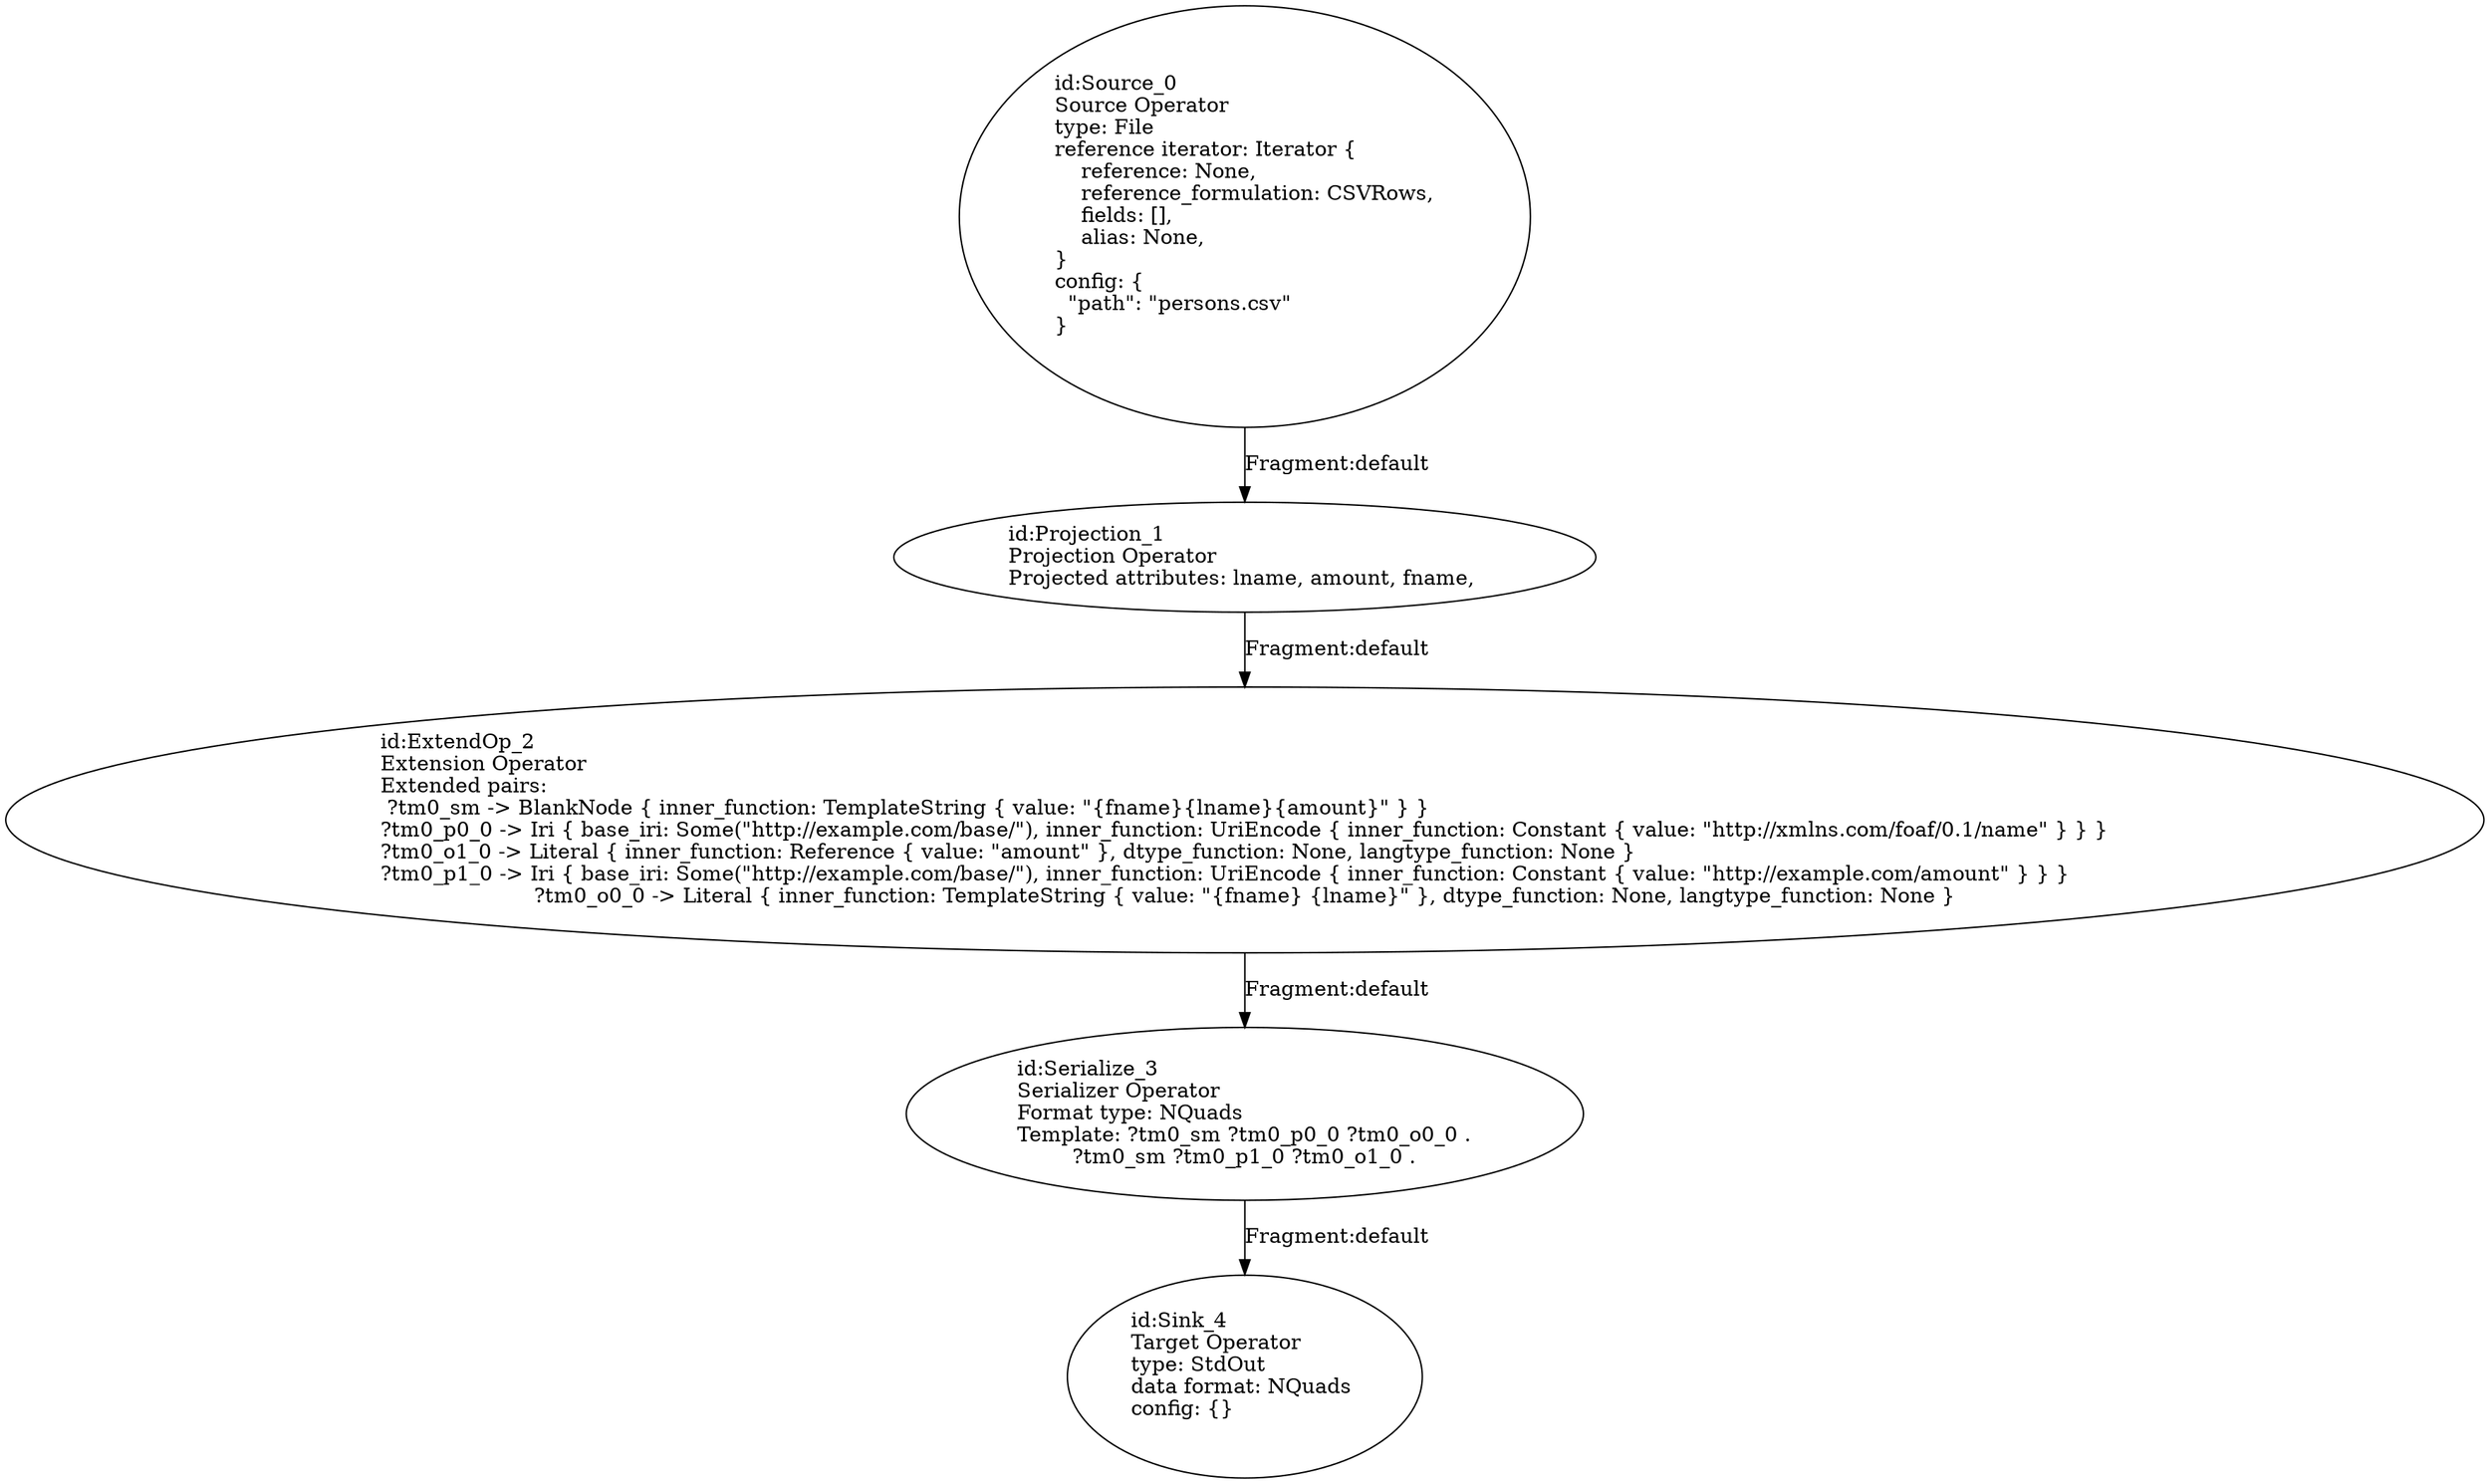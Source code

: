 digraph {
    0 [ label = "id:Source_0 \lSource Operator\ltype: File \lreference iterator: Iterator {\l    reference: None,\l    reference_formulation: CSVRows,\l    fields: [],\l    alias: None,\l} \lconfig: {\l  \"path\": \"persons.csv\"\l}\l             " ]
    1 [ label = "id:Projection_1 \lProjection Operator\lProjected attributes: lname, amount, fname, " ]
    2 [ label = "id:ExtendOp_2 \lExtension Operator\lExtended pairs: \l ?tm0_sm -> BlankNode { inner_function: TemplateString { value: \"{fname}{lname}{amount}\" } }\l?tm0_p0_0 -> Iri { base_iri: Some(\"http://example.com/base/\"), inner_function: UriEncode { inner_function: Constant { value: \"http://xmlns.com/foaf/0.1/name\" } } }\l?tm0_o1_0 -> Literal { inner_function: Reference { value: \"amount\" }, dtype_function: None, langtype_function: None }\l?tm0_p1_0 -> Iri { base_iri: Some(\"http://example.com/base/\"), inner_function: UriEncode { inner_function: Constant { value: \"http://example.com/amount\" } } }\l?tm0_o0_0 -> Literal { inner_function: TemplateString { value: \"{fname} {lname}\" }, dtype_function: None, langtype_function: None }" ]
    3 [ label = "id:Serialize_3 \lSerializer Operator\lFormat type: NQuads\lTemplate: ?tm0_sm ?tm0_p0_0 ?tm0_o0_0 .\l?tm0_sm ?tm0_p1_0 ?tm0_o1_0 ." ]
    4 [ label = "id:Sink_4 \lTarget Operator\ltype: StdOut \ldata format: NQuads \lconfig: {}\l             " ]
    0 -> 1 [ label = "Fragment:default" ]
    1 -> 2 [ label = "Fragment:default" ]
    2 -> 3 [ label = "Fragment:default" ]
    3 -> 4 [ label = "Fragment:default" ]
}
